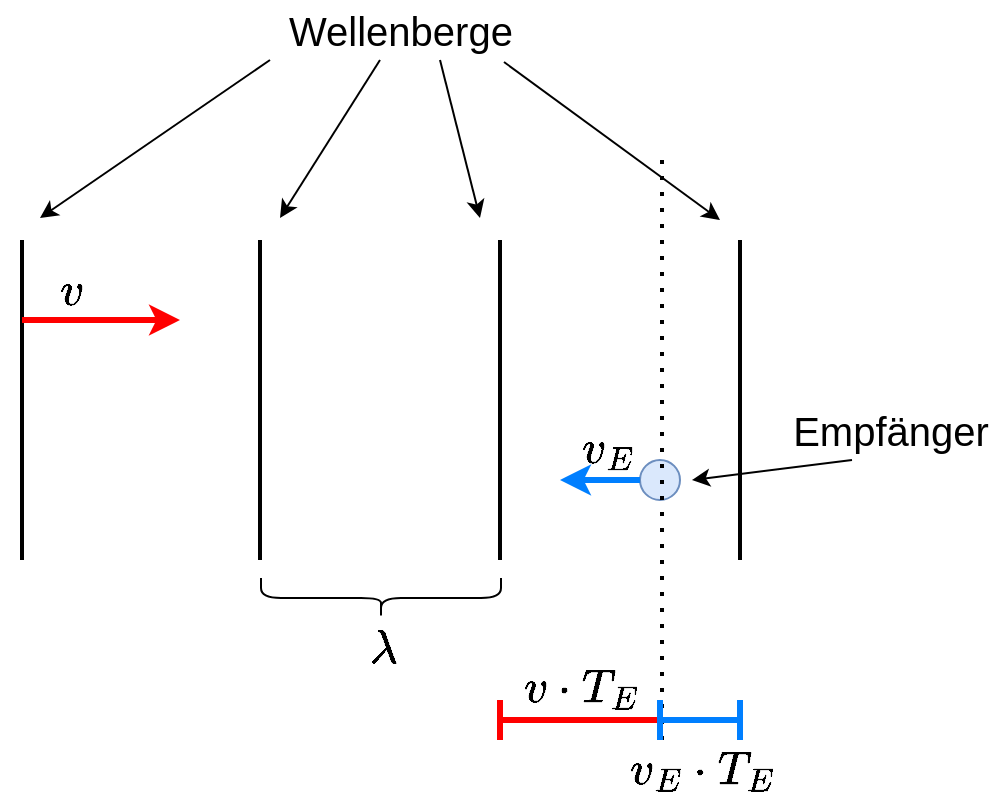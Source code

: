 <mxfile version="16.1.2" type="device"><diagram id="34WFgt-zYwV_OunBETat" name="Seite-1"><mxGraphModel dx="786" dy="513" grid="1" gridSize="10" guides="1" tooltips="1" connect="1" arrows="1" fold="1" page="1" pageScale="1" pageWidth="827" pageHeight="1169" math="1" shadow="0"><root><mxCell id="0"/><mxCell id="1" parent="0"/><mxCell id="Pwyl7VQm1z6AKAJhZ_cu-16" value="$$v_E$$" style="text;html=1;resizable=0;autosize=1;align=center;verticalAlign=middle;points=[];fillColor=none;strokeColor=none;rounded=0;fontSize=20;" vertex="1" parent="1"><mxGeometry x="369" y="289" width="90" height="30" as="geometry"/></mxCell><mxCell id="Pwyl7VQm1z6AKAJhZ_cu-1" value="" style="line;strokeWidth=2;direction=south;html=1;" vertex="1" parent="1"><mxGeometry x="116" y="200" width="10" height="160" as="geometry"/></mxCell><mxCell id="Pwyl7VQm1z6AKAJhZ_cu-2" value="" style="line;strokeWidth=2;direction=south;html=1;" vertex="1" parent="1"><mxGeometry x="235" y="200" width="10" height="160" as="geometry"/></mxCell><mxCell id="Pwyl7VQm1z6AKAJhZ_cu-3" value="" style="line;strokeWidth=2;direction=south;html=1;" vertex="1" parent="1"><mxGeometry x="355" y="200" width="10" height="160" as="geometry"/></mxCell><mxCell id="Pwyl7VQm1z6AKAJhZ_cu-4" value="" style="line;strokeWidth=2;direction=south;html=1;" vertex="1" parent="1"><mxGeometry x="475" y="200" width="10" height="160" as="geometry"/></mxCell><mxCell id="Pwyl7VQm1z6AKAJhZ_cu-5" value="Wellenberge" style="text;html=1;resizable=0;autosize=1;align=center;verticalAlign=middle;points=[];fillColor=none;strokeColor=none;rounded=0;fontSize=20;" vertex="1" parent="1"><mxGeometry x="245" y="80" width="130" height="30" as="geometry"/></mxCell><mxCell id="Pwyl7VQm1z6AKAJhZ_cu-6" value="" style="endArrow=classic;html=1;rounded=0;fontSize=20;exitX=0.9;exitY=1.033;exitDx=0;exitDy=0;exitPerimeter=0;" edge="1" parent="1" source="Pwyl7VQm1z6AKAJhZ_cu-5"><mxGeometry width="50" height="50" relative="1" as="geometry"><mxPoint x="380" y="150" as="sourcePoint"/><mxPoint x="470" y="190" as="targetPoint"/></mxGeometry></mxCell><mxCell id="Pwyl7VQm1z6AKAJhZ_cu-7" value="" style="endArrow=classic;html=1;rounded=0;fontSize=20;exitX=0.9;exitY=1.033;exitDx=0;exitDy=0;exitPerimeter=0;" edge="1" parent="1"><mxGeometry width="50" height="50" relative="1" as="geometry"><mxPoint x="330" y="110.0" as="sourcePoint"/><mxPoint x="350" y="189" as="targetPoint"/></mxGeometry></mxCell><mxCell id="Pwyl7VQm1z6AKAJhZ_cu-8" value="" style="endArrow=classic;html=1;rounded=0;fontSize=20;exitX=0.9;exitY=1.033;exitDx=0;exitDy=0;exitPerimeter=0;" edge="1" parent="1"><mxGeometry width="50" height="50" relative="1" as="geometry"><mxPoint x="300" y="110" as="sourcePoint"/><mxPoint x="250" y="189" as="targetPoint"/></mxGeometry></mxCell><mxCell id="Pwyl7VQm1z6AKAJhZ_cu-9" value="" style="endArrow=classic;html=1;rounded=0;fontSize=20;exitX=0.9;exitY=1.033;exitDx=0;exitDy=0;exitPerimeter=0;" edge="1" parent="1"><mxGeometry width="50" height="50" relative="1" as="geometry"><mxPoint x="245" y="110" as="sourcePoint"/><mxPoint x="130" y="189" as="targetPoint"/></mxGeometry></mxCell><mxCell id="Pwyl7VQm1z6AKAJhZ_cu-10" value="" style="shape=curlyBracket;whiteSpace=wrap;html=1;rounded=1;flipH=1;fontSize=20;rotation=90;" vertex="1" parent="1"><mxGeometry x="290.5" y="319" width="20" height="120" as="geometry"/></mxCell><mxCell id="Pwyl7VQm1z6AKAJhZ_cu-11" value="$$\lambda$$" style="text;html=1;resizable=0;autosize=1;align=center;verticalAlign=middle;points=[];fillColor=none;strokeColor=none;rounded=0;fontSize=20;" vertex="1" parent="1"><mxGeometry x="236" y="389" width="130" height="30" as="geometry"/></mxCell><mxCell id="Pwyl7VQm1z6AKAJhZ_cu-12" value="" style="endArrow=classic;html=1;rounded=0;fontSize=20;exitX=0.25;exitY=0.5;exitDx=0;exitDy=0;exitPerimeter=0;strokeColor=#FF0000;strokeWidth=3;" edge="1" parent="1" source="Pwyl7VQm1z6AKAJhZ_cu-1"><mxGeometry width="50" height="50" relative="1" as="geometry"><mxPoint x="380" y="260" as="sourcePoint"/><mxPoint x="200" y="240" as="targetPoint"/></mxGeometry></mxCell><mxCell id="Pwyl7VQm1z6AKAJhZ_cu-13" value="$$v$$" style="text;html=1;resizable=0;autosize=1;align=center;verticalAlign=middle;points=[];fillColor=none;strokeColor=none;rounded=0;fontSize=20;" vertex="1" parent="1"><mxGeometry x="110" y="210" width="70" height="30" as="geometry"/></mxCell><mxCell id="Pwyl7VQm1z6AKAJhZ_cu-14" value="" style="ellipse;whiteSpace=wrap;html=1;aspect=fixed;fontSize=20;fillColor=#dae8fc;strokeColor=#6c8ebf;" vertex="1" parent="1"><mxGeometry x="430" y="310" width="20" height="20" as="geometry"/></mxCell><mxCell id="Pwyl7VQm1z6AKAJhZ_cu-15" value="" style="endArrow=classic;html=1;rounded=0;fontSize=20;strokeColor=#007FFF;strokeWidth=3;" edge="1" parent="1" source="Pwyl7VQm1z6AKAJhZ_cu-14"><mxGeometry width="50" height="50" relative="1" as="geometry"><mxPoint x="320" y="310" as="sourcePoint"/><mxPoint x="390" y="320" as="targetPoint"/></mxGeometry></mxCell><mxCell id="Pwyl7VQm1z6AKAJhZ_cu-17" value="Empfänger" style="text;html=1;resizable=0;autosize=1;align=center;verticalAlign=middle;points=[];fillColor=none;strokeColor=none;rounded=0;fontSize=20;" vertex="1" parent="1"><mxGeometry x="500" y="280" width="110" height="30" as="geometry"/></mxCell><mxCell id="Pwyl7VQm1z6AKAJhZ_cu-19" value="" style="endArrow=none;dashed=1;html=1;dashPattern=1 3;strokeWidth=2;rounded=0;fontSize=20;" edge="1" parent="1"><mxGeometry width="50" height="50" relative="1" as="geometry"><mxPoint x="441" y="450" as="sourcePoint"/><mxPoint x="441" y="160" as="targetPoint"/></mxGeometry></mxCell><mxCell id="Pwyl7VQm1z6AKAJhZ_cu-20" value="" style="endArrow=classic;html=1;rounded=0;fontSize=20;exitX=0.9;exitY=1.033;exitDx=0;exitDy=0;exitPerimeter=0;entryX=0.833;entryY=1;entryDx=0;entryDy=0;entryPerimeter=0;" edge="1" parent="1"><mxGeometry width="50" height="50" relative="1" as="geometry"><mxPoint x="536" y="310" as="sourcePoint"/><mxPoint x="455.97" y="320" as="targetPoint"/></mxGeometry></mxCell><mxCell id="Pwyl7VQm1z6AKAJhZ_cu-23" value="" style="shape=crossbar;whiteSpace=wrap;html=1;rounded=1;fontSize=20;strokeColor=#FF0000;strokeWidth=3;" vertex="1" parent="1"><mxGeometry x="360" y="430" width="80" height="20" as="geometry"/></mxCell><mxCell id="Pwyl7VQm1z6AKAJhZ_cu-24" value="" style="shape=crossbar;whiteSpace=wrap;html=1;rounded=1;fontSize=20;strokeColor=#007FFF;strokeWidth=3;" vertex="1" parent="1"><mxGeometry x="440" y="430" width="40" height="20" as="geometry"/></mxCell><mxCell id="Pwyl7VQm1z6AKAJhZ_cu-25" value="$$v \cdot T_E$$" style="text;html=1;resizable=0;autosize=1;align=center;verticalAlign=middle;points=[];fillColor=none;strokeColor=none;rounded=0;fontSize=20;" vertex="1" parent="1"><mxGeometry x="320" y="409" width="160" height="30" as="geometry"/></mxCell><mxCell id="Pwyl7VQm1z6AKAJhZ_cu-26" value="$$v_E \cdot T_E$$" style="text;html=1;resizable=0;autosize=1;align=center;verticalAlign=middle;points=[];fillColor=none;strokeColor=none;rounded=0;fontSize=20;" vertex="1" parent="1"><mxGeometry x="366" y="450" width="190" height="30" as="geometry"/></mxCell></root></mxGraphModel></diagram></mxfile>